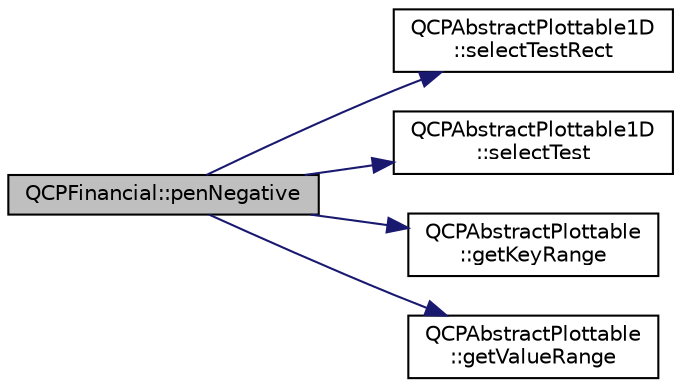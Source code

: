 digraph "QCPFinancial::penNegative"
{
  edge [fontname="Helvetica",fontsize="10",labelfontname="Helvetica",labelfontsize="10"];
  node [fontname="Helvetica",fontsize="10",shape=record];
  rankdir="LR";
  Node153 [label="QCPFinancial::penNegative",height=0.2,width=0.4,color="black", fillcolor="grey75", style="filled", fontcolor="black"];
  Node153 -> Node154 [color="midnightblue",fontsize="10",style="solid",fontname="Helvetica"];
  Node154 [label="QCPAbstractPlottable1D\l::selectTestRect",height=0.2,width=0.4,color="black", fillcolor="white", style="filled",URL="$class_q_c_p_abstract_plottable1_d.html#a22377bf6e57ab7eedbc9e489250c6ded"];
  Node153 -> Node155 [color="midnightblue",fontsize="10",style="solid",fontname="Helvetica"];
  Node155 [label="QCPAbstractPlottable1D\l::selectTest",height=0.2,width=0.4,color="black", fillcolor="white", style="filled",URL="$class_q_c_p_abstract_plottable1_d.html#a4611b43bcb6441b2154eb4f4e0a33db2"];
  Node153 -> Node156 [color="midnightblue",fontsize="10",style="solid",fontname="Helvetica"];
  Node156 [label="QCPAbstractPlottable\l::getKeyRange",height=0.2,width=0.4,color="black", fillcolor="white", style="filled",URL="$class_q_c_p_abstract_plottable.html#a4da16d3cd4b509e1104a9b0275623c96"];
  Node153 -> Node157 [color="midnightblue",fontsize="10",style="solid",fontname="Helvetica"];
  Node157 [label="QCPAbstractPlottable\l::getValueRange",height=0.2,width=0.4,color="black", fillcolor="white", style="filled",URL="$class_q_c_p_abstract_plottable.html#a4de773988b21ed090fddd27c6a3a3dcb"];
}
